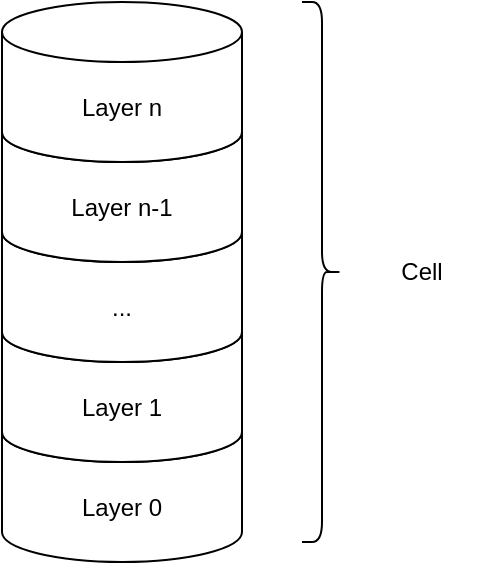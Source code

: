 <mxfile version="22.1.2" type="device" pages="4">
  <diagram id="-lP6AinIGYvUKCtov-7J" name="cell">
    <mxGraphModel dx="1114" dy="793" grid="1" gridSize="10" guides="1" tooltips="1" connect="1" arrows="1" fold="1" page="1" pageScale="1" pageWidth="850" pageHeight="1100" math="0" shadow="0">
      <root>
        <mxCell id="0" />
        <mxCell id="1" parent="0" />
        <mxCell id="3tPXu2T8eUPrCPi32IMi-1" value="Layer 0" style="shape=cylinder3;whiteSpace=wrap;html=1;boundedLbl=1;backgroundOutline=1;size=15;" vertex="1" parent="1">
          <mxGeometry x="330" y="370" width="120" height="80" as="geometry" />
        </mxCell>
        <mxCell id="3tPXu2T8eUPrCPi32IMi-2" value="Layer 1" style="shape=cylinder3;whiteSpace=wrap;html=1;boundedLbl=1;backgroundOutline=1;size=15;" vertex="1" parent="1">
          <mxGeometry x="330" y="320" width="120" height="80" as="geometry" />
        </mxCell>
        <mxCell id="3tPXu2T8eUPrCPi32IMi-3" value="..." style="shape=cylinder3;whiteSpace=wrap;html=1;boundedLbl=1;backgroundOutline=1;size=15;" vertex="1" parent="1">
          <mxGeometry x="330" y="270" width="120" height="80" as="geometry" />
        </mxCell>
        <mxCell id="3tPXu2T8eUPrCPi32IMi-4" value="Layer n-1" style="shape=cylinder3;whiteSpace=wrap;html=1;boundedLbl=1;backgroundOutline=1;size=15;" vertex="1" parent="1">
          <mxGeometry x="330" y="220" width="120" height="80" as="geometry" />
        </mxCell>
        <mxCell id="3tPXu2T8eUPrCPi32IMi-5" value="Layer n" style="shape=cylinder3;whiteSpace=wrap;html=1;boundedLbl=1;backgroundOutline=1;size=15;" vertex="1" parent="1">
          <mxGeometry x="330" y="170" width="120" height="80" as="geometry" />
        </mxCell>
        <mxCell id="3tPXu2T8eUPrCPi32IMi-6" value="" style="shape=curlyBracket;whiteSpace=wrap;html=1;rounded=1;flipH=1;labelPosition=right;verticalLabelPosition=middle;align=left;verticalAlign=middle;" vertex="1" parent="1">
          <mxGeometry x="480" y="170" width="20" height="270" as="geometry" />
        </mxCell>
        <mxCell id="3tPXu2T8eUPrCPi32IMi-7" value="Cell" style="text;html=1;strokeColor=none;fillColor=none;align=center;verticalAlign=middle;whiteSpace=wrap;rounded=0;" vertex="1" parent="1">
          <mxGeometry x="510" y="290" width="60" height="30" as="geometry" />
        </mxCell>
      </root>
    </mxGraphModel>
  </diagram>
  <diagram id="SXvvy4v2VvkBK6lqMY18" name="layer">
    <mxGraphModel dx="1114" dy="793" grid="1" gridSize="10" guides="1" tooltips="1" connect="1" arrows="1" fold="1" page="1" pageScale="1" pageWidth="850" pageHeight="1100" math="0" shadow="0">
      <root>
        <mxCell id="0" />
        <mxCell id="1" parent="0" />
        <mxCell id="LG200ECpvpbh2zePtFpl-1" value="Layer" style="shape=cylinder3;whiteSpace=wrap;html=1;boundedLbl=1;backgroundOutline=1;size=15;" vertex="1" parent="1">
          <mxGeometry x="390" y="370" width="170" height="80" as="geometry" />
        </mxCell>
        <mxCell id="LG200ECpvpbh2zePtFpl-2" value="deposition" style="ellipse;shape=cloud;whiteSpace=wrap;html=1;" vertex="1" parent="1">
          <mxGeometry x="422" y="270" width="95" height="60" as="geometry" />
        </mxCell>
        <mxCell id="LG200ECpvpbh2zePtFpl-3" style="edgeStyle=orthogonalEdgeStyle;rounded=0;orthogonalLoop=1;jettySize=auto;html=1;exitX=0.55;exitY=0.95;exitDx=0;exitDy=0;exitPerimeter=0;entryX=0.5;entryY=0;entryDx=0;entryDy=0;entryPerimeter=0;" edge="1" parent="1" source="LG200ECpvpbh2zePtFpl-2" target="LG200ECpvpbh2zePtFpl-1">
          <mxGeometry relative="1" as="geometry" />
        </mxCell>
        <mxCell id="LG200ECpvpbh2zePtFpl-4" value="erosion" style="ellipse;shape=cloud;whiteSpace=wrap;html=1;" vertex="1" parent="1">
          <mxGeometry x="425" y="481" width="95" height="60" as="geometry" />
        </mxCell>
        <mxCell id="LG200ECpvpbh2zePtFpl-7" style="edgeStyle=orthogonalEdgeStyle;rounded=0;orthogonalLoop=1;jettySize=auto;html=1;exitX=0.5;exitY=1;exitDx=0;exitDy=0;exitPerimeter=0;entryX=0.526;entryY=0.15;entryDx=0;entryDy=0;entryPerimeter=0;" edge="1" parent="1" source="LG200ECpvpbh2zePtFpl-1" target="LG200ECpvpbh2zePtFpl-4">
          <mxGeometry relative="1" as="geometry" />
        </mxCell>
      </root>
    </mxGraphModel>
  </diagram>
  <diagram name="stocks" id="vhZdWMq4PLSLrxMDySLB">
    <mxGraphModel dx="1114" dy="793" grid="1" gridSize="10" guides="1" tooltips="1" connect="1" arrows="1" fold="1" page="1" pageScale="1" pageWidth="850" pageHeight="1100" math="0" shadow="0">
      <root>
        <mxCell id="0" />
        <mxCell id="1" parent="0" />
        <mxCell id="PZBMEhScY9mzJeVB7o7m-6" value="turnover, burial" style="text;html=1;strokeColor=none;fillColor=none;align=center;verticalAlign=middle;whiteSpace=wrap;rounded=0;" vertex="1" parent="1">
          <mxGeometry x="540" y="180" width="100" height="30" as="geometry" />
        </mxCell>
        <mxCell id="PZBMEhScY9mzJeVB7o7m-8" value="decomposition" style="text;html=1;strokeColor=none;fillColor=none;align=center;verticalAlign=middle;whiteSpace=wrap;rounded=0;" vertex="1" parent="1">
          <mxGeometry x="200" y="205" width="90" height="30" as="geometry" />
        </mxCell>
        <mxCell id="PZBMEhScY9mzJeVB7o7m-12" value="uptake" style="text;html=1;strokeColor=none;fillColor=none;align=center;verticalAlign=middle;whiteSpace=wrap;rounded=0;" vertex="1" parent="1">
          <mxGeometry x="260" y="130" width="50" height="30" as="geometry" />
        </mxCell>
        <mxCell id="wDH2zlYpchgOYQHvWb8Y-1" value="Refractory" style="shape=cylinder3;whiteSpace=wrap;html=1;boundedLbl=1;backgroundOutline=1;size=15;" vertex="1" parent="1">
          <mxGeometry x="330" y="230" width="190" height="80" as="geometry" />
        </mxCell>
        <mxCell id="wDH2zlYpchgOYQHvWb8Y-2" value="Labile" style="shape=cylinder3;whiteSpace=wrap;html=1;boundedLbl=1;backgroundOutline=1;size=15;" vertex="1" parent="1">
          <mxGeometry x="330" y="180" width="190" height="80" as="geometry" />
        </mxCell>
        <mxCell id="wDH2zlYpchgOYQHvWb8Y-3" value="Inorganic" style="shape=cylinder3;whiteSpace=wrap;html=1;boundedLbl=1;backgroundOutline=1;size=15;" vertex="1" parent="1">
          <mxGeometry x="330" y="130" width="190" height="80" as="geometry" />
        </mxCell>
        <mxCell id="wDH2zlYpchgOYQHvWb8Y-4" value="Biomass" style="shape=cylinder3;whiteSpace=wrap;html=1;boundedLbl=1;backgroundOutline=1;size=15;" vertex="1" parent="1">
          <mxGeometry x="330" y="80" width="190" height="80" as="geometry" />
        </mxCell>
        <mxCell id="wDH2zlYpchgOYQHvWb8Y-5" style="edgeStyle=orthogonalEdgeStyle;rounded=0;orthogonalLoop=1;jettySize=auto;html=1;exitX=0;exitY=0.5;exitDx=0;exitDy=0;exitPerimeter=0;entryX=0;entryY=0.5;entryDx=0;entryDy=0;entryPerimeter=0;" edge="1" parent="1" source="wDH2zlYpchgOYQHvWb8Y-3" target="wDH2zlYpchgOYQHvWb8Y-4">
          <mxGeometry relative="1" as="geometry" />
        </mxCell>
        <mxCell id="wDH2zlYpchgOYQHvWb8Y-7" style="edgeStyle=orthogonalEdgeStyle;rounded=0;orthogonalLoop=1;jettySize=auto;html=1;exitX=0;exitY=0.5;exitDx=0;exitDy=0;exitPerimeter=0;" edge="1" parent="1" source="wDH2zlYpchgOYQHvWb8Y-2" target="PZBMEhScY9mzJeVB7o7m-8">
          <mxGeometry relative="1" as="geometry">
            <mxPoint x="280" y="230" as="targetPoint" />
            <Array as="points" />
          </mxGeometry>
        </mxCell>
        <mxCell id="wDH2zlYpchgOYQHvWb8Y-8" style="edgeStyle=orthogonalEdgeStyle;rounded=0;orthogonalLoop=1;jettySize=auto;html=1;exitX=1;exitY=0.5;exitDx=0;exitDy=0;exitPerimeter=0;entryX=1;entryY=0.5;entryDx=0;entryDy=0;entryPerimeter=0;" edge="1" parent="1" source="wDH2zlYpchgOYQHvWb8Y-4" target="wDH2zlYpchgOYQHvWb8Y-3">
          <mxGeometry relative="1" as="geometry" />
        </mxCell>
        <mxCell id="wDH2zlYpchgOYQHvWb8Y-9" style="edgeStyle=orthogonalEdgeStyle;rounded=0;orthogonalLoop=1;jettySize=auto;html=1;exitX=1;exitY=0.5;exitDx=0;exitDy=0;exitPerimeter=0;entryX=1;entryY=0.5;entryDx=0;entryDy=0;entryPerimeter=0;" edge="1" parent="1" source="wDH2zlYpchgOYQHvWb8Y-4" target="wDH2zlYpchgOYQHvWb8Y-2">
          <mxGeometry relative="1" as="geometry" />
        </mxCell>
        <mxCell id="wDH2zlYpchgOYQHvWb8Y-10" style="edgeStyle=orthogonalEdgeStyle;rounded=0;orthogonalLoop=1;jettySize=auto;html=1;exitX=1;exitY=0.5;exitDx=0;exitDy=0;exitPerimeter=0;entryX=1;entryY=0.5;entryDx=0;entryDy=0;entryPerimeter=0;" edge="1" parent="1" source="wDH2zlYpchgOYQHvWb8Y-4" target="wDH2zlYpchgOYQHvWb8Y-1">
          <mxGeometry relative="1" as="geometry" />
        </mxCell>
      </root>
    </mxGraphModel>
  </diagram>
  <diagram id="pMayf0xH06TEJpOyDaw4" name="biomass">
    <mxGraphModel dx="1114" dy="793" grid="1" gridSize="10" guides="1" tooltips="1" connect="1" arrows="1" fold="1" page="1" pageScale="1" pageWidth="850" pageHeight="1100" math="0" shadow="0">
      <root>
        <mxCell id="0" />
        <mxCell id="1" parent="0" />
        <mxCell id="uZUQW8mj0Vxe3iWRQPtP-6" style="edgeStyle=orthogonalEdgeStyle;rounded=0;orthogonalLoop=1;jettySize=auto;html=1;exitX=1;exitY=0;exitDx=0;exitDy=27.5;exitPerimeter=0;entryX=0;entryY=0.5;entryDx=0;entryDy=0;" edge="1" parent="1" source="uZUQW8mj0Vxe3iWRQPtP-1" target="uZUQW8mj0Vxe3iWRQPtP-3">
          <mxGeometry relative="1" as="geometry" />
        </mxCell>
        <mxCell id="uZUQW8mj0Vxe3iWRQPtP-8" style="edgeStyle=orthogonalEdgeStyle;rounded=0;orthogonalLoop=1;jettySize=auto;html=1;exitX=1;exitY=0;exitDx=0;exitDy=52.5;exitPerimeter=0;" edge="1" parent="1" source="uZUQW8mj0Vxe3iWRQPtP-1" target="uZUQW8mj0Vxe3iWRQPtP-7">
          <mxGeometry relative="1" as="geometry" />
        </mxCell>
        <mxCell id="uZUQW8mj0Vxe3iWRQPtP-9" style="edgeStyle=orthogonalEdgeStyle;rounded=0;orthogonalLoop=1;jettySize=auto;html=1;exitX=0.5;exitY=1;exitDx=0;exitDy=0;exitPerimeter=0;" edge="1" parent="1" source="uZUQW8mj0Vxe3iWRQPtP-1" target="uZUQW8mj0Vxe3iWRQPtP-5">
          <mxGeometry relative="1" as="geometry" />
        </mxCell>
        <mxCell id="uZUQW8mj0Vxe3iWRQPtP-1" value="Biomass" style="shape=cylinder3;whiteSpace=wrap;html=1;boundedLbl=1;backgroundOutline=1;size=15;" vertex="1" parent="1">
          <mxGeometry x="330" y="360" width="170" height="80" as="geometry" />
        </mxCell>
        <mxCell id="uZUQW8mj0Vxe3iWRQPtP-3" value="turnover" style="text;html=1;strokeColor=none;fillColor=none;align=center;verticalAlign=middle;whiteSpace=wrap;rounded=0;" vertex="1" parent="1">
          <mxGeometry x="560" y="372" width="50" height="30" as="geometry" />
        </mxCell>
        <mxCell id="uZUQW8mj0Vxe3iWRQPtP-5" value="erosion" style="ellipse;shape=cloud;whiteSpace=wrap;html=1;" vertex="1" parent="1">
          <mxGeometry x="370" y="480" width="90" height="60" as="geometry" />
        </mxCell>
        <mxCell id="uZUQW8mj0Vxe3iWRQPtP-7" value="burial (from deposition)" style="text;html=1;strokeColor=none;fillColor=none;align=center;verticalAlign=middle;whiteSpace=wrap;rounded=0;" vertex="1" parent="1">
          <mxGeometry x="560" y="398" width="130" height="30" as="geometry" />
        </mxCell>
        <mxCell id="uZUQW8mj0Vxe3iWRQPtP-10" value="growth" style="ellipse;shape=cloud;whiteSpace=wrap;html=1;" vertex="1" parent="1">
          <mxGeometry x="365" y="256" width="90" height="60" as="geometry" />
        </mxCell>
        <mxCell id="uZUQW8mj0Vxe3iWRQPtP-11" style="edgeStyle=orthogonalEdgeStyle;rounded=0;orthogonalLoop=1;jettySize=auto;html=1;exitX=0.55;exitY=0.95;exitDx=0;exitDy=0;exitPerimeter=0;entryX=0.5;entryY=0;entryDx=0;entryDy=0;entryPerimeter=0;" edge="1" parent="1" source="uZUQW8mj0Vxe3iWRQPtP-10" target="uZUQW8mj0Vxe3iWRQPtP-1">
          <mxGeometry relative="1" as="geometry" />
        </mxCell>
      </root>
    </mxGraphModel>
  </diagram>
</mxfile>
